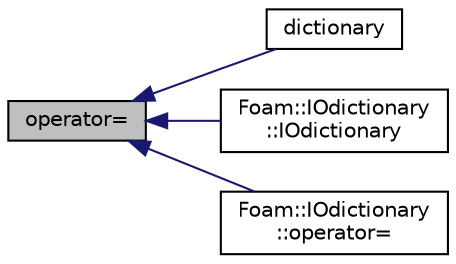 digraph "operator="
{
  bgcolor="transparent";
  edge [fontname="Helvetica",fontsize="10",labelfontname="Helvetica",labelfontsize="10"];
  node [fontname="Helvetica",fontsize="10",shape=record];
  rankdir="LR";
  Node1 [label="operator=",height=0.2,width=0.4,color="black", fillcolor="grey75", style="filled", fontcolor="black"];
  Node1 -> Node2 [dir="back",color="midnightblue",fontsize="10",style="solid",fontname="Helvetica"];
  Node2 [label="dictionary",height=0.2,width=0.4,color="black",URL="$a00532.html#a49796e4a15b1cacefd4b7016ab6e7796",tooltip="Construct top-level dictionary as copy from pointer to dictionary. "];
  Node1 -> Node3 [dir="back",color="midnightblue",fontsize="10",style="solid",fontname="Helvetica"];
  Node3 [label="Foam::IOdictionary\l::IOdictionary",height=0.2,width=0.4,color="black",URL="$a01196.html#a688d67224b342d9ba6f8b817d1f113a8",tooltip="Construct given an IOobject and dictionary. "];
  Node1 -> Node4 [dir="back",color="midnightblue",fontsize="10",style="solid",fontname="Helvetica"];
  Node4 [label="Foam::IOdictionary\l::operator=",height=0.2,width=0.4,color="black",URL="$a01196.html#a3748bdad8b3826dd6c9eb7fa26731132",tooltip="Assignment of other IOdictionary&#39;s entries to this IOdictionary. "];
}
